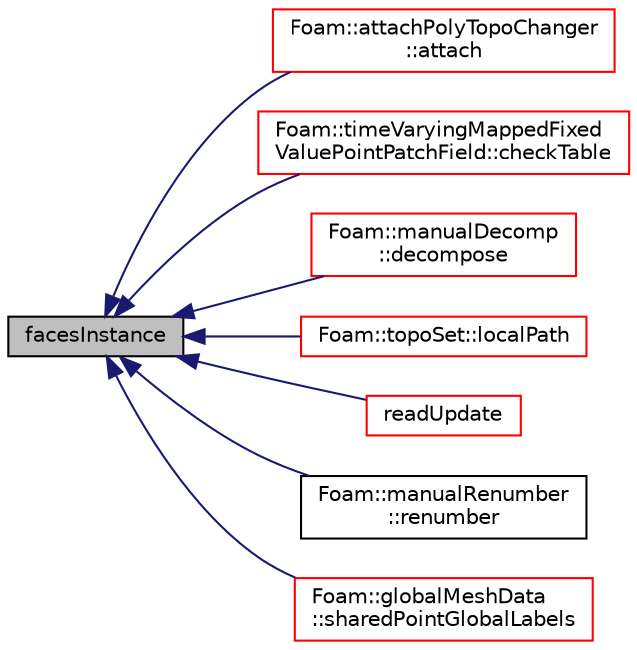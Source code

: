 digraph "facesInstance"
{
  bgcolor="transparent";
  edge [fontname="Helvetica",fontsize="10",labelfontname="Helvetica",labelfontsize="10"];
  node [fontname="Helvetica",fontsize="10",shape=record];
  rankdir="LR";
  Node1 [label="facesInstance",height=0.2,width=0.4,color="black", fillcolor="grey75", style="filled", fontcolor="black"];
  Node1 -> Node2 [dir="back",color="midnightblue",fontsize="10",style="solid",fontname="Helvetica"];
  Node2 [label="Foam::attachPolyTopoChanger\l::attach",height=0.2,width=0.4,color="red",URL="$a00083.html#a655f9a7493e609affecc9d220fb2a843",tooltip="Attach mesh. By default filter out empty patches. "];
  Node1 -> Node3 [dir="back",color="midnightblue",fontsize="10",style="solid",fontname="Helvetica"];
  Node3 [label="Foam::timeVaryingMappedFixed\lValuePointPatchField::checkTable",height=0.2,width=0.4,color="red",URL="$a02620.html#a89f63f29ad3b1f1081f9bc42599fef27",tooltip="Find boundary data inbetween current time and interpolate. "];
  Node1 -> Node4 [dir="back",color="midnightblue",fontsize="10",style="solid",fontname="Helvetica"];
  Node4 [label="Foam::manualDecomp\l::decompose",height=0.2,width=0.4,color="red",URL="$a01397.html#a3b76f43edbd1cb9f49f534c3c8f8bede",tooltip="Return for every coordinate the wanted processor number. Use the. "];
  Node1 -> Node5 [dir="back",color="midnightblue",fontsize="10",style="solid",fontname="Helvetica"];
  Node5 [label="Foam::topoSet::localPath",height=0.2,width=0.4,color="red",URL="$a02639.html#a43f6b87ebf543e86f5da699dba0152a6",tooltip="Name of file set will use. "];
  Node1 -> Node6 [dir="back",color="midnightblue",fontsize="10",style="solid",fontname="Helvetica"];
  Node6 [label="readUpdate",height=0.2,width=0.4,color="red",URL="$a01917.html#a9d298b9dbcdbe96c85e7ea556233a8c2",tooltip="Update the mesh based on the mesh files saved in. "];
  Node1 -> Node7 [dir="back",color="midnightblue",fontsize="10",style="solid",fontname="Helvetica"];
  Node7 [label="Foam::manualRenumber\l::renumber",height=0.2,width=0.4,color="black",URL="$a01400.html#a8c8c314aed6bcca51f2e7ae9a90f1b82",tooltip="Return the order in which cells need to be visited, i.e. "];
  Node1 -> Node8 [dir="back",color="midnightblue",fontsize="10",style="solid",fontname="Helvetica"];
  Node8 [label="Foam::globalMeshData\l::sharedPointGlobalLabels",height=0.2,width=0.4,color="red",URL="$a00933.html#ad792c3d93b64d7531318acf72417f30c",tooltip="Return shared point global labels. Tries to read. "];
}
